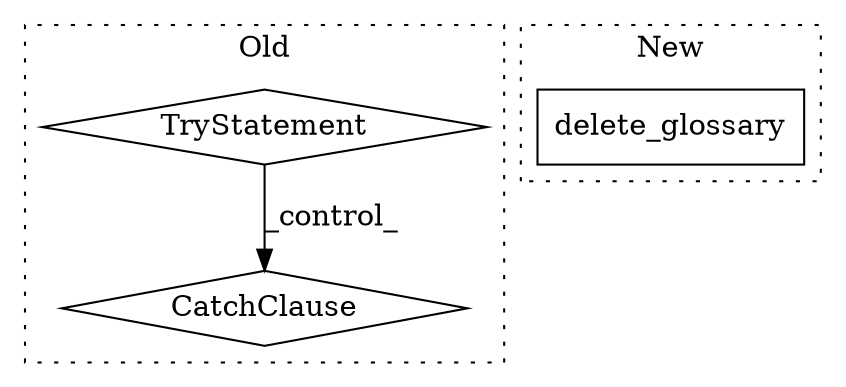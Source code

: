 digraph G {
subgraph cluster0 {
1 [label="TryStatement" a="54" s="739" l="4" shape="diamond"];
3 [label="CatchClause" a="12" s="828,860" l="11,2" shape="diamond"];
label = "Old";
style="dotted";
}
subgraph cluster1 {
2 [label="delete_glossary" a="32" s="1273" l="17" shape="box"];
label = "New";
style="dotted";
}
1 -> 3 [label="_control_"];
}